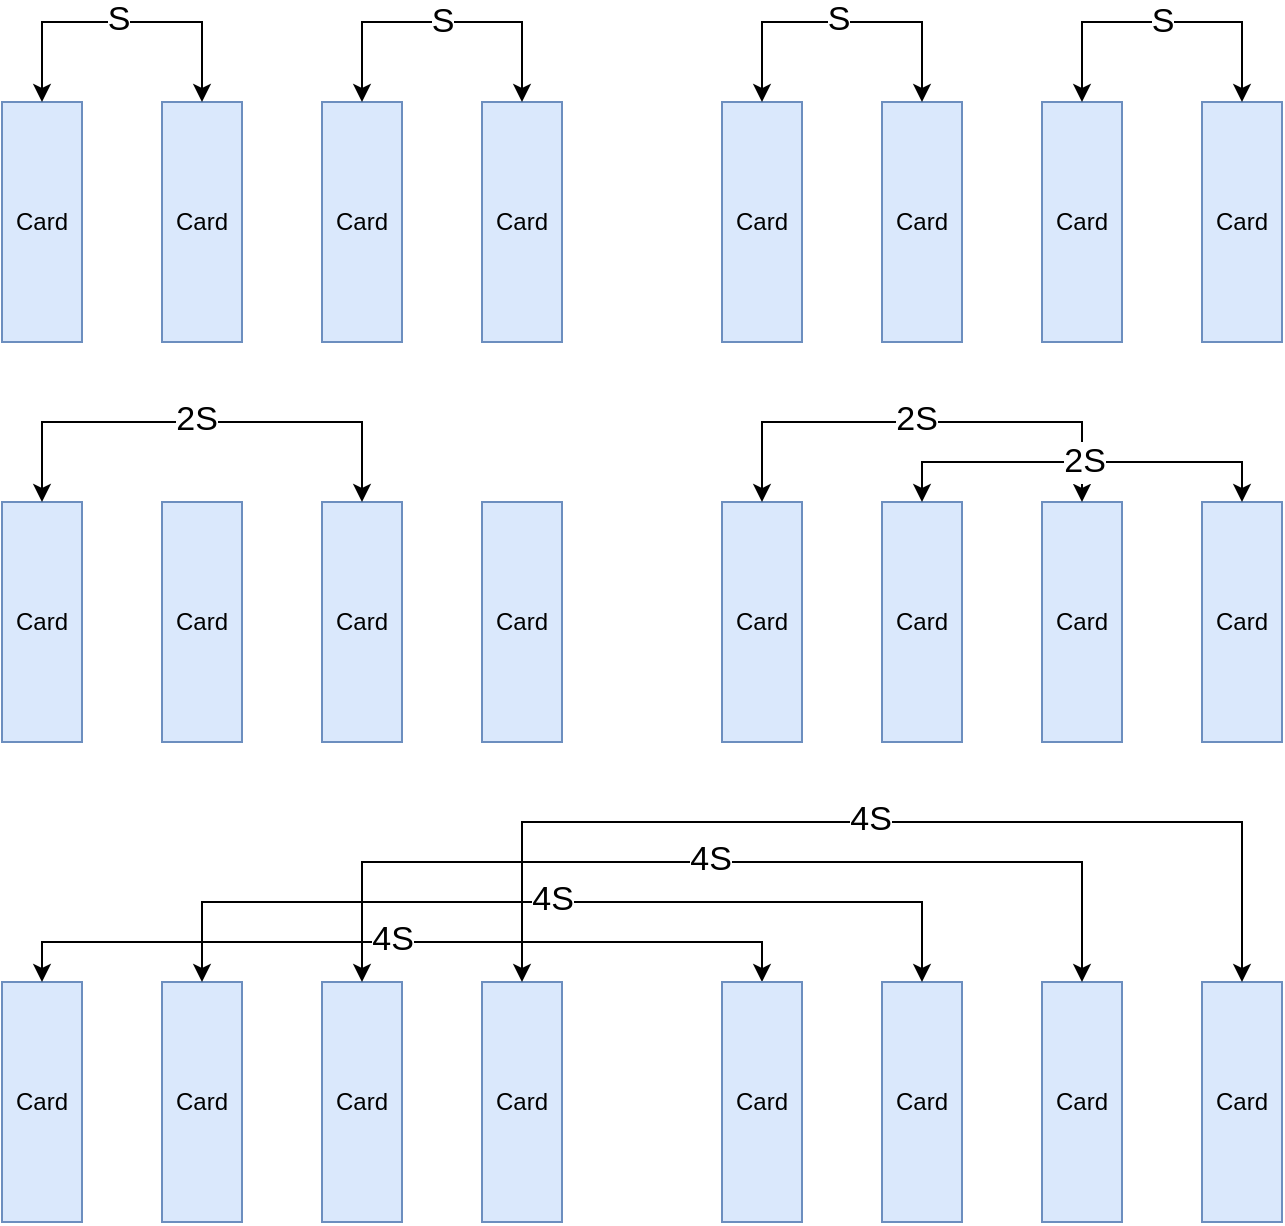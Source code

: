 <mxfile version="22.1.4" type="github">
  <diagram name="Page-1" id="IUTbAycHhZfbYUF3FOJo">
    <mxGraphModel dx="1296" dy="719" grid="1" gridSize="10" guides="1" tooltips="1" connect="1" arrows="1" fold="1" page="1" pageScale="1" pageWidth="850" pageHeight="1100" math="0" shadow="0">
      <root>
        <mxCell id="0" />
        <mxCell id="1" parent="0" />
        <mxCell id="tdKIKGCB-nvbJtECiJj6-3" value="Card" style="rounded=0;whiteSpace=wrap;html=1;fillColor=#dae8fc;strokeColor=#6c8ebf;" vertex="1" parent="1">
          <mxGeometry x="320" y="240" width="40" height="120" as="geometry" />
        </mxCell>
        <mxCell id="tdKIKGCB-nvbJtECiJj6-4" value="Card" style="rounded=0;whiteSpace=wrap;html=1;fillColor=#dae8fc;strokeColor=#6c8ebf;" vertex="1" parent="1">
          <mxGeometry x="240" y="240" width="40" height="120" as="geometry" />
        </mxCell>
        <mxCell id="tdKIKGCB-nvbJtECiJj6-9" value="" style="endArrow=classic;startArrow=classic;html=1;rounded=0;exitX=0.5;exitY=0;exitDx=0;exitDy=0;entryX=0.5;entryY=0;entryDx=0;entryDy=0;" edge="1" parent="1" source="tdKIKGCB-nvbJtECiJj6-3" target="tdKIKGCB-nvbJtECiJj6-4">
          <mxGeometry width="50" height="50" relative="1" as="geometry">
            <mxPoint x="400" y="610" as="sourcePoint" />
            <mxPoint x="450" y="560" as="targetPoint" />
            <Array as="points">
              <mxPoint x="340" y="200" />
              <mxPoint x="260" y="200" />
            </Array>
          </mxGeometry>
        </mxCell>
        <mxCell id="tdKIKGCB-nvbJtECiJj6-24" value="&lt;font style=&quot;font-size: 17px;&quot;&gt;S&lt;/font&gt;" style="edgeLabel;html=1;align=center;verticalAlign=middle;resizable=0;points=[];" vertex="1" connectable="0" parent="tdKIKGCB-nvbJtECiJj6-9">
          <mxGeometry x="-0.003" relative="1" as="geometry">
            <mxPoint as="offset" />
          </mxGeometry>
        </mxCell>
        <mxCell id="tdKIKGCB-nvbJtECiJj6-19" value="Card" style="rounded=0;whiteSpace=wrap;html=1;fillColor=#dae8fc;strokeColor=#6c8ebf;" vertex="1" parent="1">
          <mxGeometry x="160" y="240" width="40" height="120" as="geometry" />
        </mxCell>
        <mxCell id="tdKIKGCB-nvbJtECiJj6-20" value="Card" style="rounded=0;whiteSpace=wrap;html=1;fillColor=#dae8fc;strokeColor=#6c8ebf;" vertex="1" parent="1">
          <mxGeometry x="80" y="240" width="40" height="120" as="geometry" />
        </mxCell>
        <mxCell id="tdKIKGCB-nvbJtECiJj6-21" value="" style="endArrow=classic;startArrow=classic;html=1;rounded=0;exitX=0.5;exitY=0;exitDx=0;exitDy=0;entryX=0.5;entryY=0;entryDx=0;entryDy=0;" edge="1" parent="1" source="tdKIKGCB-nvbJtECiJj6-19" target="tdKIKGCB-nvbJtECiJj6-20">
          <mxGeometry width="50" height="50" relative="1" as="geometry">
            <mxPoint x="240" y="610" as="sourcePoint" />
            <mxPoint x="290" y="560" as="targetPoint" />
            <Array as="points">
              <mxPoint x="180" y="200" />
              <mxPoint x="100" y="200" />
            </Array>
          </mxGeometry>
        </mxCell>
        <mxCell id="tdKIKGCB-nvbJtECiJj6-22" value="&lt;font style=&quot;font-size: 17px;&quot;&gt;S&lt;/font&gt;" style="edgeLabel;html=1;align=center;verticalAlign=middle;resizable=0;points=[];" vertex="1" connectable="0" parent="tdKIKGCB-nvbJtECiJj6-21">
          <mxGeometry x="0.025" y="-1" relative="1" as="geometry">
            <mxPoint as="offset" />
          </mxGeometry>
        </mxCell>
        <mxCell id="tdKIKGCB-nvbJtECiJj6-26" value="Card" style="rounded=0;whiteSpace=wrap;html=1;fillColor=#dae8fc;strokeColor=#6c8ebf;" vertex="1" parent="1">
          <mxGeometry x="680" y="240" width="40" height="120" as="geometry" />
        </mxCell>
        <mxCell id="tdKIKGCB-nvbJtECiJj6-27" value="Card" style="rounded=0;whiteSpace=wrap;html=1;fillColor=#dae8fc;strokeColor=#6c8ebf;" vertex="1" parent="1">
          <mxGeometry x="600" y="240" width="40" height="120" as="geometry" />
        </mxCell>
        <mxCell id="tdKIKGCB-nvbJtECiJj6-28" value="" style="endArrow=classic;startArrow=classic;html=1;rounded=0;exitX=0.5;exitY=0;exitDx=0;exitDy=0;entryX=0.5;entryY=0;entryDx=0;entryDy=0;" edge="1" parent="1" source="tdKIKGCB-nvbJtECiJj6-26" target="tdKIKGCB-nvbJtECiJj6-27">
          <mxGeometry width="50" height="50" relative="1" as="geometry">
            <mxPoint x="760" y="610" as="sourcePoint" />
            <mxPoint x="810" y="560" as="targetPoint" />
            <Array as="points">
              <mxPoint x="700" y="200" />
              <mxPoint x="620" y="200" />
            </Array>
          </mxGeometry>
        </mxCell>
        <mxCell id="tdKIKGCB-nvbJtECiJj6-29" value="&lt;font style=&quot;font-size: 17px;&quot;&gt;S&lt;/font&gt;" style="edgeLabel;html=1;align=center;verticalAlign=middle;resizable=0;points=[];" vertex="1" connectable="0" parent="tdKIKGCB-nvbJtECiJj6-28">
          <mxGeometry x="-0.003" relative="1" as="geometry">
            <mxPoint as="offset" />
          </mxGeometry>
        </mxCell>
        <mxCell id="tdKIKGCB-nvbJtECiJj6-30" value="Card" style="rounded=0;whiteSpace=wrap;html=1;fillColor=#dae8fc;strokeColor=#6c8ebf;" vertex="1" parent="1">
          <mxGeometry x="520" y="240" width="40" height="120" as="geometry" />
        </mxCell>
        <mxCell id="tdKIKGCB-nvbJtECiJj6-31" value="Card" style="rounded=0;whiteSpace=wrap;html=1;fillColor=#dae8fc;strokeColor=#6c8ebf;" vertex="1" parent="1">
          <mxGeometry x="440" y="240" width="40" height="120" as="geometry" />
        </mxCell>
        <mxCell id="tdKIKGCB-nvbJtECiJj6-32" value="" style="endArrow=classic;startArrow=classic;html=1;rounded=0;exitX=0.5;exitY=0;exitDx=0;exitDy=0;entryX=0.5;entryY=0;entryDx=0;entryDy=0;" edge="1" parent="1" source="tdKIKGCB-nvbJtECiJj6-30" target="tdKIKGCB-nvbJtECiJj6-31">
          <mxGeometry width="50" height="50" relative="1" as="geometry">
            <mxPoint x="600" y="610" as="sourcePoint" />
            <mxPoint x="650" y="560" as="targetPoint" />
            <Array as="points">
              <mxPoint x="540" y="200" />
              <mxPoint x="460" y="200" />
            </Array>
          </mxGeometry>
        </mxCell>
        <mxCell id="tdKIKGCB-nvbJtECiJj6-33" value="&lt;font style=&quot;font-size: 17px;&quot;&gt;S&lt;/font&gt;" style="edgeLabel;html=1;align=center;verticalAlign=middle;resizable=0;points=[];" vertex="1" connectable="0" parent="tdKIKGCB-nvbJtECiJj6-32">
          <mxGeometry x="0.025" y="-1" relative="1" as="geometry">
            <mxPoint as="offset" />
          </mxGeometry>
        </mxCell>
        <mxCell id="tdKIKGCB-nvbJtECiJj6-34" value="Card" style="rounded=0;whiteSpace=wrap;html=1;fillColor=#dae8fc;strokeColor=#6c8ebf;" vertex="1" parent="1">
          <mxGeometry x="320" y="440" width="40" height="120" as="geometry" />
        </mxCell>
        <mxCell id="tdKIKGCB-nvbJtECiJj6-35" value="Card" style="rounded=0;whiteSpace=wrap;html=1;fillColor=#dae8fc;strokeColor=#6c8ebf;" vertex="1" parent="1">
          <mxGeometry x="240" y="440" width="40" height="120" as="geometry" />
        </mxCell>
        <mxCell id="tdKIKGCB-nvbJtECiJj6-38" value="Card" style="rounded=0;whiteSpace=wrap;html=1;fillColor=#dae8fc;strokeColor=#6c8ebf;" vertex="1" parent="1">
          <mxGeometry x="160" y="440" width="40" height="120" as="geometry" />
        </mxCell>
        <mxCell id="tdKIKGCB-nvbJtECiJj6-39" value="Card" style="rounded=0;whiteSpace=wrap;html=1;fillColor=#dae8fc;strokeColor=#6c8ebf;" vertex="1" parent="1">
          <mxGeometry x="80" y="440" width="40" height="120" as="geometry" />
        </mxCell>
        <mxCell id="tdKIKGCB-nvbJtECiJj6-40" value="" style="endArrow=classic;startArrow=classic;html=1;rounded=0;exitX=0.5;exitY=0;exitDx=0;exitDy=0;entryX=0.5;entryY=0;entryDx=0;entryDy=0;" edge="1" parent="1" source="tdKIKGCB-nvbJtECiJj6-35" target="tdKIKGCB-nvbJtECiJj6-39">
          <mxGeometry width="50" height="50" relative="1" as="geometry">
            <mxPoint x="240" y="810" as="sourcePoint" />
            <mxPoint x="290" y="760" as="targetPoint" />
            <Array as="points">
              <mxPoint x="260" y="400" />
              <mxPoint x="100" y="400" />
            </Array>
          </mxGeometry>
        </mxCell>
        <mxCell id="tdKIKGCB-nvbJtECiJj6-41" value="&lt;font style=&quot;font-size: 17px;&quot;&gt;2S&lt;/font&gt;" style="edgeLabel;html=1;align=center;verticalAlign=middle;resizable=0;points=[];" vertex="1" connectable="0" parent="tdKIKGCB-nvbJtECiJj6-40">
          <mxGeometry x="0.025" y="-1" relative="1" as="geometry">
            <mxPoint as="offset" />
          </mxGeometry>
        </mxCell>
        <mxCell id="tdKIKGCB-nvbJtECiJj6-50" value="Card" style="rounded=0;whiteSpace=wrap;html=1;fillColor=#dae8fc;strokeColor=#6c8ebf;" vertex="1" parent="1">
          <mxGeometry x="680" y="440" width="40" height="120" as="geometry" />
        </mxCell>
        <mxCell id="tdKIKGCB-nvbJtECiJj6-51" value="Card" style="rounded=0;whiteSpace=wrap;html=1;fillColor=#dae8fc;strokeColor=#6c8ebf;" vertex="1" parent="1">
          <mxGeometry x="600" y="440" width="40" height="120" as="geometry" />
        </mxCell>
        <mxCell id="tdKIKGCB-nvbJtECiJj6-54" value="Card" style="rounded=0;whiteSpace=wrap;html=1;fillColor=#dae8fc;strokeColor=#6c8ebf;" vertex="1" parent="1">
          <mxGeometry x="520" y="440" width="40" height="120" as="geometry" />
        </mxCell>
        <mxCell id="tdKIKGCB-nvbJtECiJj6-55" value="Card" style="rounded=0;whiteSpace=wrap;html=1;fillColor=#dae8fc;strokeColor=#6c8ebf;" vertex="1" parent="1">
          <mxGeometry x="440" y="440" width="40" height="120" as="geometry" />
        </mxCell>
        <mxCell id="tdKIKGCB-nvbJtECiJj6-56" value="" style="endArrow=classic;startArrow=classic;html=1;rounded=0;exitX=0.5;exitY=0;exitDx=0;exitDy=0;entryX=0.5;entryY=0;entryDx=0;entryDy=0;" edge="1" parent="1" source="tdKIKGCB-nvbJtECiJj6-51" target="tdKIKGCB-nvbJtECiJj6-55">
          <mxGeometry width="50" height="50" relative="1" as="geometry">
            <mxPoint x="600" y="810" as="sourcePoint" />
            <mxPoint x="650" y="760" as="targetPoint" />
            <Array as="points">
              <mxPoint x="620" y="400" />
              <mxPoint x="460" y="400" />
            </Array>
          </mxGeometry>
        </mxCell>
        <mxCell id="tdKIKGCB-nvbJtECiJj6-57" value="&lt;font style=&quot;font-size: 17px;&quot;&gt;2S&lt;/font&gt;" style="edgeLabel;html=1;align=center;verticalAlign=middle;resizable=0;points=[];" vertex="1" connectable="0" parent="tdKIKGCB-nvbJtECiJj6-56">
          <mxGeometry x="0.025" y="-1" relative="1" as="geometry">
            <mxPoint as="offset" />
          </mxGeometry>
        </mxCell>
        <mxCell id="tdKIKGCB-nvbJtECiJj6-52" value="" style="endArrow=classic;startArrow=classic;html=1;rounded=0;exitX=0.5;exitY=0;exitDx=0;exitDy=0;entryX=0.5;entryY=0;entryDx=0;entryDy=0;" edge="1" parent="1" source="tdKIKGCB-nvbJtECiJj6-50" target="tdKIKGCB-nvbJtECiJj6-54">
          <mxGeometry width="50" height="50" relative="1" as="geometry">
            <mxPoint x="760" y="810" as="sourcePoint" />
            <mxPoint x="810" y="760" as="targetPoint" />
            <Array as="points">
              <mxPoint x="700" y="420" />
              <mxPoint x="540" y="420" />
            </Array>
          </mxGeometry>
        </mxCell>
        <mxCell id="tdKIKGCB-nvbJtECiJj6-53" value="&lt;font style=&quot;font-size: 17px;&quot;&gt;2S&lt;/font&gt;" style="edgeLabel;html=1;align=center;verticalAlign=middle;resizable=0;points=[];" vertex="1" connectable="0" parent="tdKIKGCB-nvbJtECiJj6-52">
          <mxGeometry x="-0.003" relative="1" as="geometry">
            <mxPoint as="offset" />
          </mxGeometry>
        </mxCell>
        <mxCell id="tdKIKGCB-nvbJtECiJj6-58" value="Card" style="rounded=0;whiteSpace=wrap;html=1;fillColor=#dae8fc;strokeColor=#6c8ebf;" vertex="1" parent="1">
          <mxGeometry x="320" y="680" width="40" height="120" as="geometry" />
        </mxCell>
        <mxCell id="tdKIKGCB-nvbJtECiJj6-59" value="Card" style="rounded=0;whiteSpace=wrap;html=1;fillColor=#dae8fc;strokeColor=#6c8ebf;" vertex="1" parent="1">
          <mxGeometry x="240" y="680" width="40" height="120" as="geometry" />
        </mxCell>
        <mxCell id="tdKIKGCB-nvbJtECiJj6-60" value="Card" style="rounded=0;whiteSpace=wrap;html=1;fillColor=#dae8fc;strokeColor=#6c8ebf;" vertex="1" parent="1">
          <mxGeometry x="160" y="680" width="40" height="120" as="geometry" />
        </mxCell>
        <mxCell id="tdKIKGCB-nvbJtECiJj6-61" value="Card" style="rounded=0;whiteSpace=wrap;html=1;fillColor=#dae8fc;strokeColor=#6c8ebf;" vertex="1" parent="1">
          <mxGeometry x="80" y="680" width="40" height="120" as="geometry" />
        </mxCell>
        <mxCell id="tdKIKGCB-nvbJtECiJj6-62" value="" style="endArrow=classic;startArrow=classic;html=1;rounded=0;exitX=0.5;exitY=0;exitDx=0;exitDy=0;entryX=0.5;entryY=0;entryDx=0;entryDy=0;" edge="1" parent="1" source="tdKIKGCB-nvbJtECiJj6-67" target="tdKIKGCB-nvbJtECiJj6-61">
          <mxGeometry width="50" height="50" relative="1" as="geometry">
            <mxPoint x="260" y="680" as="sourcePoint" />
            <mxPoint x="100" y="670" as="targetPoint" />
            <Array as="points">
              <mxPoint x="460" y="660" />
              <mxPoint x="100" y="660" />
            </Array>
          </mxGeometry>
        </mxCell>
        <mxCell id="tdKIKGCB-nvbJtECiJj6-63" value="&lt;font style=&quot;font-size: 17px;&quot;&gt;4S&lt;/font&gt;" style="edgeLabel;html=1;align=center;verticalAlign=middle;resizable=0;points=[];" vertex="1" connectable="0" parent="tdKIKGCB-nvbJtECiJj6-62">
          <mxGeometry x="0.025" y="-1" relative="1" as="geometry">
            <mxPoint as="offset" />
          </mxGeometry>
        </mxCell>
        <mxCell id="tdKIKGCB-nvbJtECiJj6-64" value="Card" style="rounded=0;whiteSpace=wrap;html=1;fillColor=#dae8fc;strokeColor=#6c8ebf;" vertex="1" parent="1">
          <mxGeometry x="680" y="680" width="40" height="120" as="geometry" />
        </mxCell>
        <mxCell id="tdKIKGCB-nvbJtECiJj6-65" value="Card" style="rounded=0;whiteSpace=wrap;html=1;fillColor=#dae8fc;strokeColor=#6c8ebf;" vertex="1" parent="1">
          <mxGeometry x="600" y="680" width="40" height="120" as="geometry" />
        </mxCell>
        <mxCell id="tdKIKGCB-nvbJtECiJj6-66" value="Card" style="rounded=0;whiteSpace=wrap;html=1;fillColor=#dae8fc;strokeColor=#6c8ebf;" vertex="1" parent="1">
          <mxGeometry x="520" y="680" width="40" height="120" as="geometry" />
        </mxCell>
        <mxCell id="tdKIKGCB-nvbJtECiJj6-67" value="Card" style="rounded=0;whiteSpace=wrap;html=1;fillColor=#dae8fc;strokeColor=#6c8ebf;" vertex="1" parent="1">
          <mxGeometry x="440" y="680" width="40" height="120" as="geometry" />
        </mxCell>
        <mxCell id="tdKIKGCB-nvbJtECiJj6-68" value="" style="endArrow=classic;startArrow=classic;html=1;rounded=0;exitX=0.5;exitY=0;exitDx=0;exitDy=0;entryX=0.5;entryY=0;entryDx=0;entryDy=0;" edge="1" parent="1">
          <mxGeometry width="50" height="50" relative="1" as="geometry">
            <mxPoint x="540" y="680" as="sourcePoint" />
            <mxPoint x="180" y="680" as="targetPoint" />
            <Array as="points">
              <mxPoint x="540" y="640" />
              <mxPoint x="180" y="640" />
            </Array>
          </mxGeometry>
        </mxCell>
        <mxCell id="tdKIKGCB-nvbJtECiJj6-69" value="&lt;font style=&quot;font-size: 17px;&quot;&gt;4S&lt;/font&gt;" style="edgeLabel;html=1;align=center;verticalAlign=middle;resizable=0;points=[];" vertex="1" connectable="0" parent="tdKIKGCB-nvbJtECiJj6-68">
          <mxGeometry x="0.025" y="-1" relative="1" as="geometry">
            <mxPoint as="offset" />
          </mxGeometry>
        </mxCell>
        <mxCell id="tdKIKGCB-nvbJtECiJj6-70" value="" style="endArrow=classic;startArrow=classic;html=1;rounded=0;exitX=0.5;exitY=0;exitDx=0;exitDy=0;entryX=0.5;entryY=0;entryDx=0;entryDy=0;" edge="1" parent="1">
          <mxGeometry width="50" height="50" relative="1" as="geometry">
            <mxPoint x="620" y="680" as="sourcePoint" />
            <mxPoint x="260" y="680" as="targetPoint" />
            <Array as="points">
              <mxPoint x="620" y="620" />
              <mxPoint x="260" y="620" />
            </Array>
          </mxGeometry>
        </mxCell>
        <mxCell id="tdKIKGCB-nvbJtECiJj6-71" value="&lt;font style=&quot;font-size: 17px;&quot;&gt;4S&lt;/font&gt;" style="edgeLabel;html=1;align=center;verticalAlign=middle;resizable=0;points=[];" vertex="1" connectable="0" parent="tdKIKGCB-nvbJtECiJj6-70">
          <mxGeometry x="0.025" y="-1" relative="1" as="geometry">
            <mxPoint as="offset" />
          </mxGeometry>
        </mxCell>
        <mxCell id="tdKIKGCB-nvbJtECiJj6-72" value="" style="endArrow=classic;startArrow=classic;html=1;rounded=0;exitX=0.5;exitY=0;exitDx=0;exitDy=0;entryX=0.5;entryY=0;entryDx=0;entryDy=0;" edge="1" parent="1">
          <mxGeometry width="50" height="50" relative="1" as="geometry">
            <mxPoint x="700" y="680" as="sourcePoint" />
            <mxPoint x="340" y="680" as="targetPoint" />
            <Array as="points">
              <mxPoint x="700" y="600" />
              <mxPoint x="340" y="600" />
            </Array>
          </mxGeometry>
        </mxCell>
        <mxCell id="tdKIKGCB-nvbJtECiJj6-73" value="&lt;font style=&quot;font-size: 17px;&quot;&gt;4S&lt;/font&gt;" style="edgeLabel;html=1;align=center;verticalAlign=middle;resizable=0;points=[];" vertex="1" connectable="0" parent="tdKIKGCB-nvbJtECiJj6-72">
          <mxGeometry x="0.025" y="-1" relative="1" as="geometry">
            <mxPoint as="offset" />
          </mxGeometry>
        </mxCell>
      </root>
    </mxGraphModel>
  </diagram>
</mxfile>
